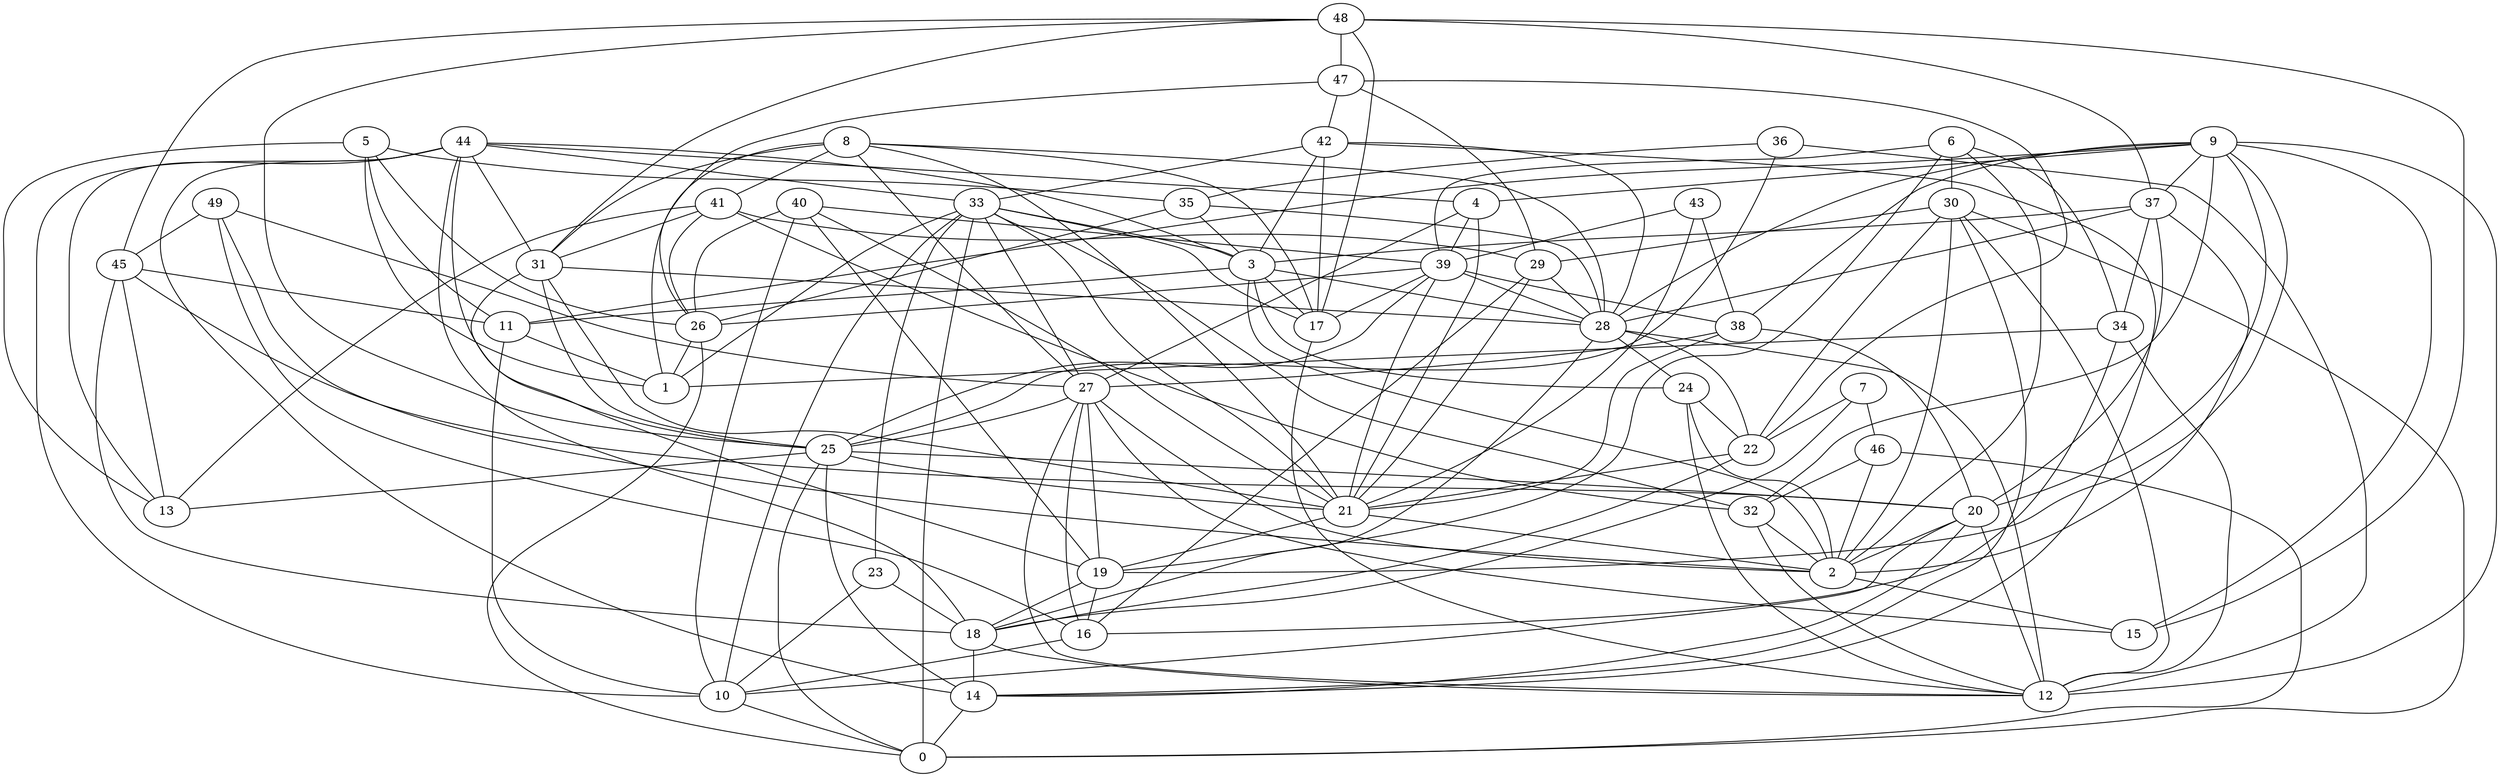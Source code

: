 digraph GG_graph {

subgraph G_graph {
edge [color = black]
"32" -> "12" [dir = none]
"32" -> "2" [dir = none]
"26" -> "1" [dir = none]
"26" -> "0" [dir = none]
"29" -> "16" [dir = none]
"29" -> "28" [dir = none]
"29" -> "21" [dir = none]
"47" -> "26" [dir = none]
"47" -> "42" [dir = none]
"47" -> "22" [dir = none]
"16" -> "10" [dir = none]
"43" -> "39" [dir = none]
"43" -> "38" [dir = none]
"43" -> "21" [dir = none]
"20" -> "10" [dir = none]
"20" -> "12" [dir = none]
"4" -> "39" [dir = none]
"4" -> "27" [dir = none]
"38" -> "21" [dir = none]
"38" -> "27" [dir = none]
"38" -> "20" [dir = none]
"49" -> "27" [dir = none]
"49" -> "45" [dir = none]
"49" -> "2" [dir = none]
"49" -> "16" [dir = none]
"42" -> "33" [dir = none]
"42" -> "17" [dir = none]
"42" -> "28" [dir = none]
"42" -> "3" [dir = none]
"42" -> "14" [dir = none]
"11" -> "10" [dir = none]
"11" -> "1" [dir = none]
"39" -> "17" [dir = none]
"39" -> "21" [dir = none]
"39" -> "25" [dir = none]
"39" -> "38" [dir = none]
"22" -> "18" [dir = none]
"22" -> "21" [dir = none]
"35" -> "26" [dir = none]
"35" -> "28" [dir = none]
"35" -> "3" [dir = none]
"27" -> "19" [dir = none]
"27" -> "2" [dir = none]
"27" -> "25" [dir = none]
"27" -> "16" [dir = none]
"27" -> "12" [dir = none]
"27" -> "15" [dir = none]
"5" -> "11" [dir = none]
"5" -> "26" [dir = none]
"5" -> "35" [dir = none]
"5" -> "13" [dir = none]
"5" -> "1" [dir = none]
"44" -> "13" [dir = none]
"44" -> "14" [dir = none]
"44" -> "10" [dir = none]
"44" -> "25" [dir = none]
"44" -> "31" [dir = none]
"44" -> "33" [dir = none]
"44" -> "4" [dir = none]
"44" -> "18" [dir = none]
"44" -> "3" [dir = none]
"24" -> "2" [dir = none]
"24" -> "22" [dir = none]
"24" -> "12" [dir = none]
"31" -> "21" [dir = none]
"31" -> "19" [dir = none]
"31" -> "28" [dir = none]
"31" -> "25" [dir = none]
"41" -> "13" [dir = none]
"41" -> "32" [dir = none]
"41" -> "29" [dir = none]
"41" -> "26" [dir = none]
"41" -> "31" [dir = none]
"28" -> "22" [dir = none]
"28" -> "12" [dir = none]
"28" -> "18" [dir = none]
"28" -> "24" [dir = none]
"46" -> "32" [dir = none]
"46" -> "2" [dir = none]
"46" -> "0" [dir = none]
"10" -> "0" [dir = none]
"7" -> "18" [dir = none]
"7" -> "46" [dir = none]
"7" -> "22" [dir = none]
"48" -> "45" [dir = none]
"48" -> "47" [dir = none]
"48" -> "37" [dir = none]
"48" -> "25" [dir = none]
"48" -> "15" [dir = none]
"48" -> "31" [dir = none]
"48" -> "17" [dir = none]
"18" -> "14" [dir = none]
"18" -> "12" [dir = none]
"40" -> "26" [dir = none]
"40" -> "10" [dir = none]
"40" -> "39" [dir = none]
"36" -> "25" [dir = none]
"36" -> "12" [dir = none]
"36" -> "35" [dir = none]
"9" -> "4" [dir = none]
"9" -> "15" [dir = none]
"9" -> "28" [dir = none]
"9" -> "38" [dir = none]
"9" -> "12" [dir = none]
"9" -> "19" [dir = none]
"9" -> "11" [dir = none]
"9" -> "37" [dir = none]
"9" -> "32" [dir = none]
"25" -> "13" [dir = none]
"25" -> "0" [dir = none]
"25" -> "14" [dir = none]
"2" -> "15" [dir = none]
"8" -> "31" [dir = none]
"8" -> "28" [dir = none]
"8" -> "1" [dir = none]
"37" -> "20" [dir = none]
"37" -> "2" [dir = none]
"37" -> "28" [dir = none]
"34" -> "16" [dir = none]
"34" -> "12" [dir = none]
"19" -> "18" [dir = none]
"33" -> "17" [dir = none]
"33" -> "27" [dir = none]
"33" -> "23" [dir = none]
"33" -> "1" [dir = none]
"33" -> "3" [dir = none]
"33" -> "21" [dir = none]
"33" -> "0" [dir = none]
"33" -> "10" [dir = none]
"6" -> "30" [dir = none]
"6" -> "2" [dir = none]
"6" -> "34" [dir = none]
"6" -> "39" [dir = none]
"30" -> "0" [dir = none]
"30" -> "2" [dir = none]
"30" -> "12" [dir = none]
"30" -> "22" [dir = none]
"45" -> "13" [dir = none]
"45" -> "18" [dir = none]
"3" -> "24" [dir = none]
"3" -> "11" [dir = none]
"3" -> "28" [dir = none]
"3" -> "17" [dir = none]
"3" -> "2" [dir = none]
"21" -> "19" [dir = none]
"23" -> "18" [dir = none]
"23" -> "10" [dir = none]
"20" -> "2" [dir = none]
"45" -> "11" [dir = none]
"4" -> "21" [dir = none]
"34" -> "1" [dir = none]
"25" -> "21" [dir = none]
"33" -> "32" [dir = none]
"19" -> "16" [dir = none]
"14" -> "0" [dir = none]
"40" -> "19" [dir = none]
"37" -> "34" [dir = none]
"9" -> "20" [dir = none]
"37" -> "3" [dir = none]
"39" -> "26" [dir = none]
"8" -> "41" [dir = none]
"8" -> "17" [dir = none]
"6" -> "19" [dir = none]
"39" -> "28" [dir = none]
"47" -> "29" [dir = none]
"21" -> "2" [dir = none]
"40" -> "21" [dir = none]
"8" -> "21" [dir = none]
"20" -> "14" [dir = none]
"30" -> "14" [dir = none]
"25" -> "20" [dir = none]
"8" -> "27" [dir = none]
"45" -> "20" [dir = none]
"30" -> "29" [dir = none]
"17" -> "12" [dir = none]
}

}
